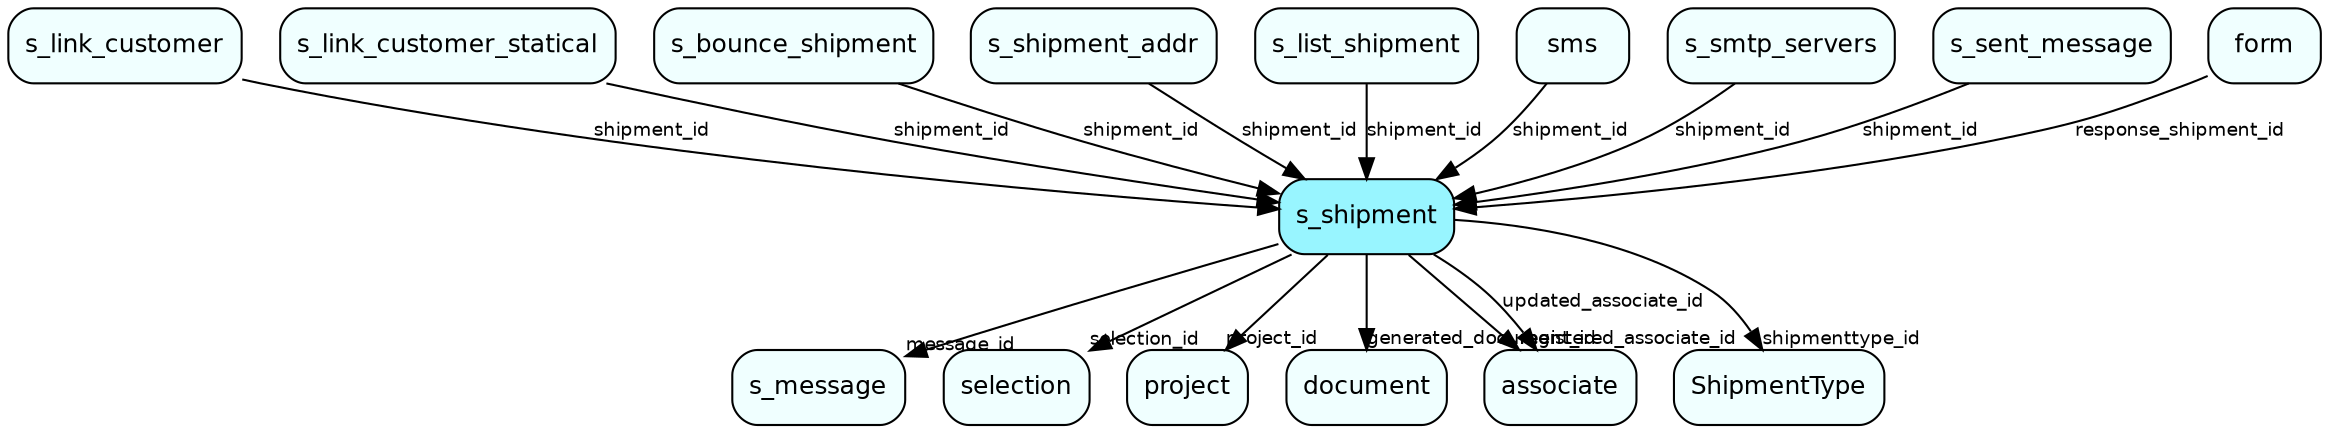 digraph s_shipment  {
node [shape = box style="rounded, filled" fontname = "Helvetica" fontsize = "12" ]
edge [fontname = "Helvetica" fontsize = "9"]

s_shipment[fillcolor = "cadetblue1"]
s_message[fillcolor = "azure1"]
selection[fillcolor = "azure1"]
project[fillcolor = "azure1"]
document[fillcolor = "azure1"]
associate[fillcolor = "azure1"]
ShipmentType[fillcolor = "azure1"]
s_link_customer[fillcolor = "azure1"]
s_link_customer_statical[fillcolor = "azure1"]
s_bounce_shipment[fillcolor = "azure1"]
s_shipment_addr[fillcolor = "azure1"]
s_list_shipment[fillcolor = "azure1"]
sms[fillcolor = "azure1"]
s_smtp_servers[fillcolor = "azure1"]
s_sent_message[fillcolor = "azure1"]
form[fillcolor = "azure1"]
s_shipment -> s_message [headlabel = "message_id"]
s_shipment -> selection [headlabel = "selection_id"]
s_shipment -> project [headlabel = "project_id"]
s_shipment -> document [headlabel = "generated_document_id"]
s_shipment -> associate [headlabel = "registered_associate_id"]
s_shipment -> associate [label = "updated_associate_id"]
s_shipment -> ShipmentType [headlabel = "shipmenttype_id"]
s_link_customer -> s_shipment [label = "shipment_id"]
s_link_customer_statical -> s_shipment [label = "shipment_id"]
s_bounce_shipment -> s_shipment [label = "shipment_id"]
s_shipment_addr -> s_shipment [label = "shipment_id"]
s_list_shipment -> s_shipment [label = "shipment_id"]
sms -> s_shipment [label = "shipment_id"]
s_smtp_servers -> s_shipment [label = "shipment_id"]
s_sent_message -> s_shipment [label = "shipment_id"]
form -> s_shipment [label = "response_shipment_id"]
}
